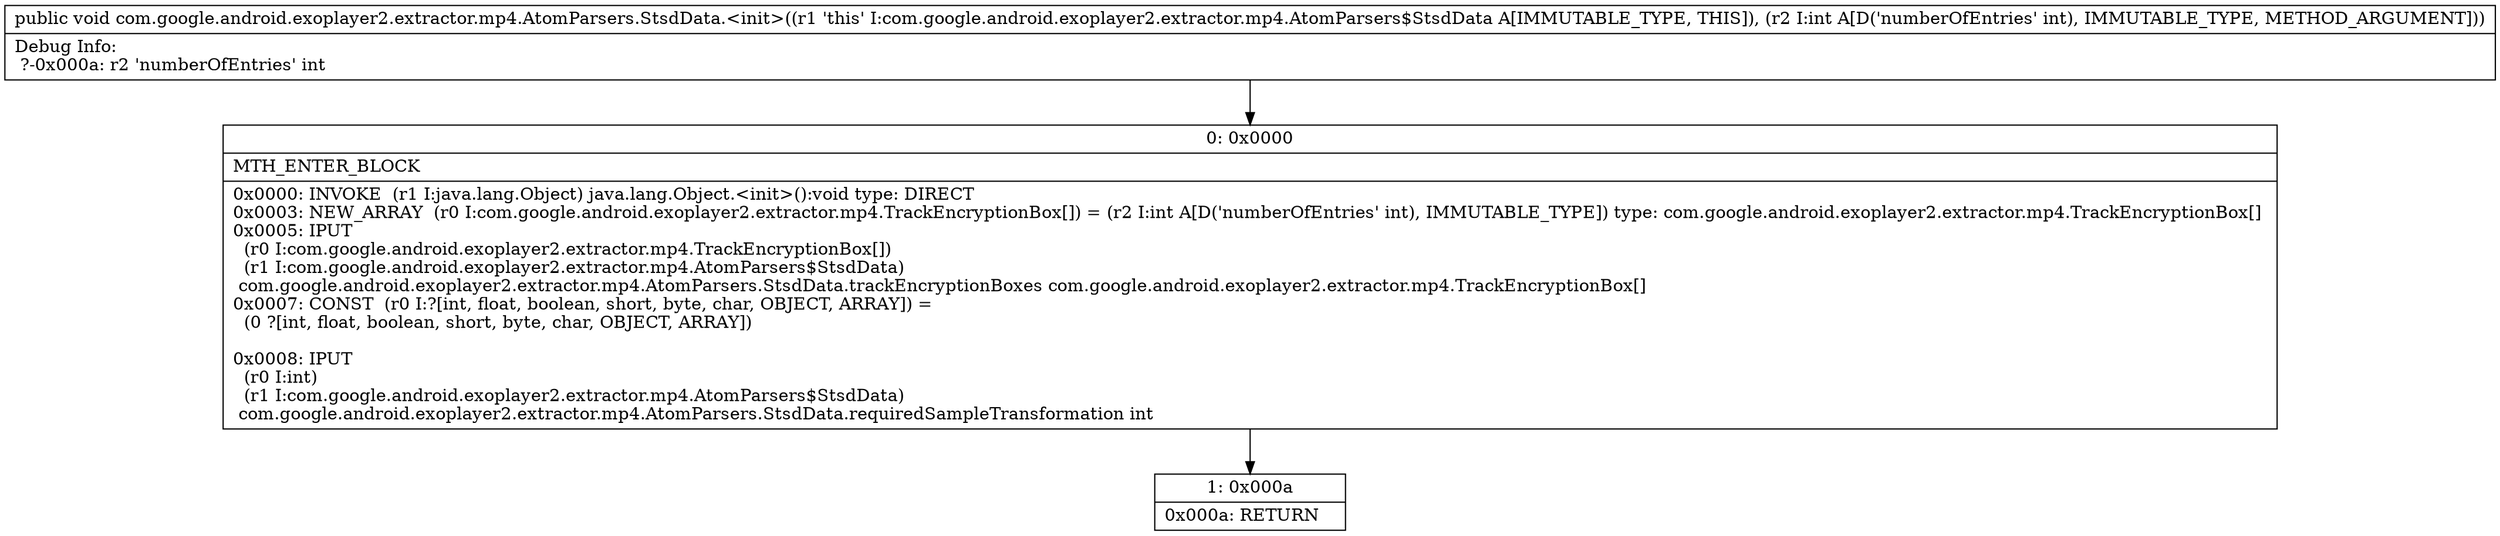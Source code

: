 digraph "CFG forcom.google.android.exoplayer2.extractor.mp4.AtomParsers.StsdData.\<init\>(I)V" {
Node_0 [shape=record,label="{0\:\ 0x0000|MTH_ENTER_BLOCK\l|0x0000: INVOKE  (r1 I:java.lang.Object) java.lang.Object.\<init\>():void type: DIRECT \l0x0003: NEW_ARRAY  (r0 I:com.google.android.exoplayer2.extractor.mp4.TrackEncryptionBox[]) = (r2 I:int A[D('numberOfEntries' int), IMMUTABLE_TYPE]) type: com.google.android.exoplayer2.extractor.mp4.TrackEncryptionBox[] \l0x0005: IPUT  \l  (r0 I:com.google.android.exoplayer2.extractor.mp4.TrackEncryptionBox[])\l  (r1 I:com.google.android.exoplayer2.extractor.mp4.AtomParsers$StsdData)\l com.google.android.exoplayer2.extractor.mp4.AtomParsers.StsdData.trackEncryptionBoxes com.google.android.exoplayer2.extractor.mp4.TrackEncryptionBox[] \l0x0007: CONST  (r0 I:?[int, float, boolean, short, byte, char, OBJECT, ARRAY]) = \l  (0 ?[int, float, boolean, short, byte, char, OBJECT, ARRAY])\l \l0x0008: IPUT  \l  (r0 I:int)\l  (r1 I:com.google.android.exoplayer2.extractor.mp4.AtomParsers$StsdData)\l com.google.android.exoplayer2.extractor.mp4.AtomParsers.StsdData.requiredSampleTransformation int \l}"];
Node_1 [shape=record,label="{1\:\ 0x000a|0x000a: RETURN   \l}"];
MethodNode[shape=record,label="{public void com.google.android.exoplayer2.extractor.mp4.AtomParsers.StsdData.\<init\>((r1 'this' I:com.google.android.exoplayer2.extractor.mp4.AtomParsers$StsdData A[IMMUTABLE_TYPE, THIS]), (r2 I:int A[D('numberOfEntries' int), IMMUTABLE_TYPE, METHOD_ARGUMENT]))  | Debug Info:\l  ?\-0x000a: r2 'numberOfEntries' int\l}"];
MethodNode -> Node_0;
Node_0 -> Node_1;
}

